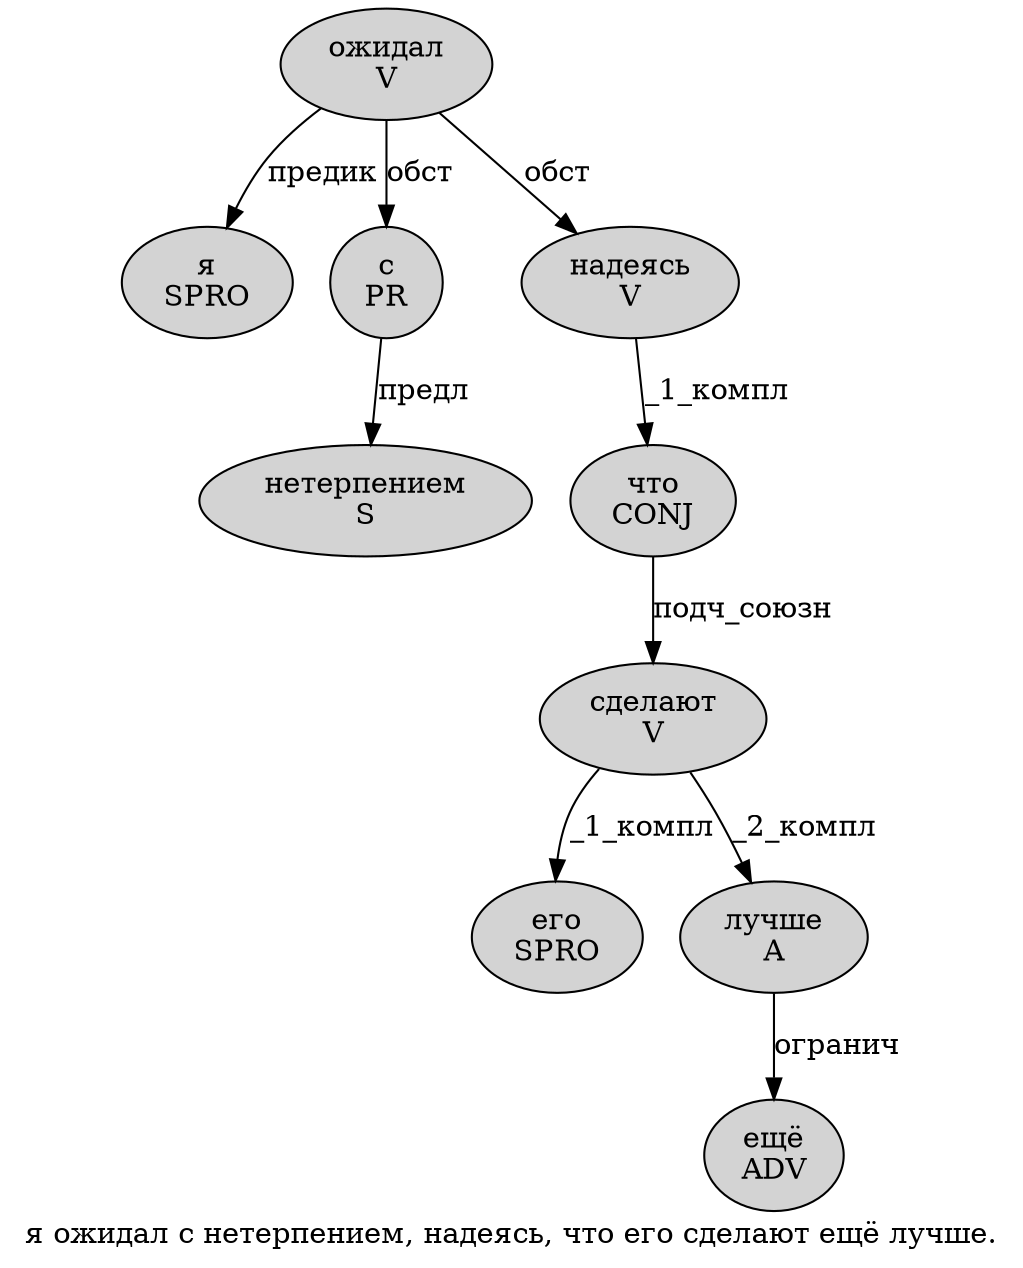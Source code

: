 digraph SENTENCE_4717 {
	graph [label="я ожидал с нетерпением, надеясь, что его сделают ещё лучше."]
	node [style=filled]
		0 [label="я
SPRO" color="" fillcolor=lightgray penwidth=1 shape=ellipse]
		1 [label="ожидал
V" color="" fillcolor=lightgray penwidth=1 shape=ellipse]
		2 [label="с
PR" color="" fillcolor=lightgray penwidth=1 shape=ellipse]
		3 [label="нетерпением
S" color="" fillcolor=lightgray penwidth=1 shape=ellipse]
		5 [label="надеясь
V" color="" fillcolor=lightgray penwidth=1 shape=ellipse]
		7 [label="что
CONJ" color="" fillcolor=lightgray penwidth=1 shape=ellipse]
		8 [label="его
SPRO" color="" fillcolor=lightgray penwidth=1 shape=ellipse]
		9 [label="сделают
V" color="" fillcolor=lightgray penwidth=1 shape=ellipse]
		10 [label="ещё
ADV" color="" fillcolor=lightgray penwidth=1 shape=ellipse]
		11 [label="лучше
A" color="" fillcolor=lightgray penwidth=1 shape=ellipse]
			5 -> 7 [label="_1_компл"]
			1 -> 0 [label="предик"]
			1 -> 2 [label="обст"]
			1 -> 5 [label="обст"]
			11 -> 10 [label="огранич"]
			9 -> 8 [label="_1_компл"]
			9 -> 11 [label="_2_компл"]
			7 -> 9 [label="подч_союзн"]
			2 -> 3 [label="предл"]
}